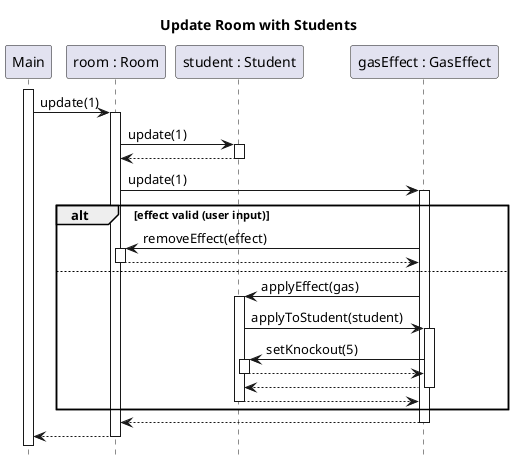 @startuml room-update
title Update Room with Students
hide footbox
autoactivate on
skinparam SequenceReferenceBackgroundColor white

participant Main
participant "room : Room" as room
participant "student : Student" as student
participant "gasEffect : GasEffect" as gas

activate Main
Main -> room : update(1)
	room -> student : update(1)
	    return
	    room -> gas : update(1)
        alt effect valid (user input)
		    gas -> room ++: removeEffect(effect)
		    return
        else
        gas -> student : applyEffect(gas)
            student -> gas : applyToStudent(student)
                gas -> student : setKnockout(5)
                return
            return
        return
        end
	return
return

@enduml